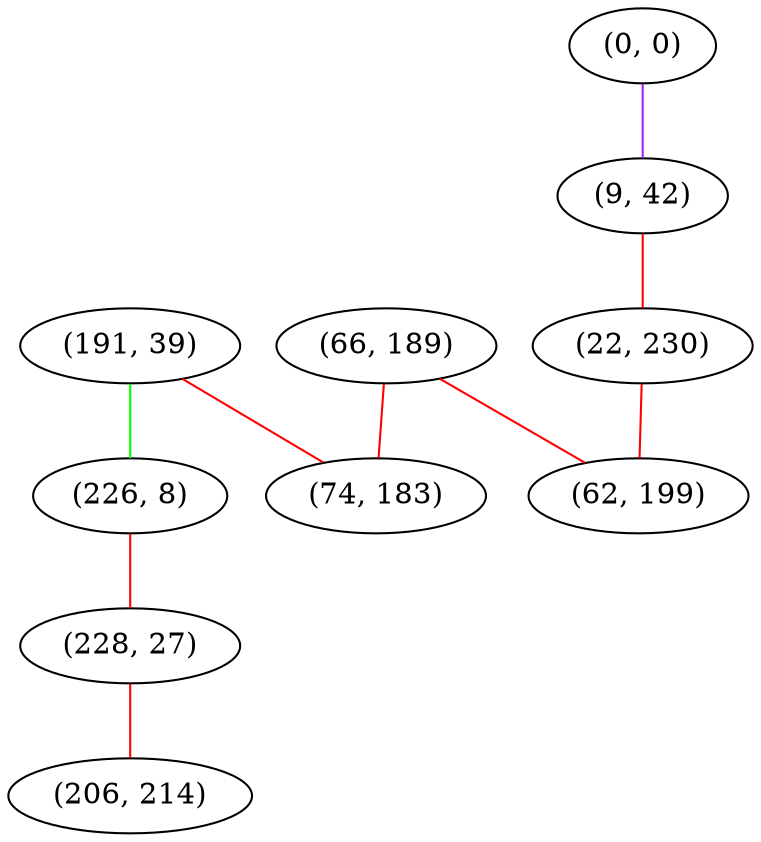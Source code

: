graph "" {
"(66, 189)";
"(0, 0)";
"(191, 39)";
"(226, 8)";
"(228, 27)";
"(9, 42)";
"(22, 230)";
"(74, 183)";
"(62, 199)";
"(206, 214)";
"(66, 189)" -- "(74, 183)"  [color=red, key=0, weight=1];
"(66, 189)" -- "(62, 199)"  [color=red, key=0, weight=1];
"(0, 0)" -- "(9, 42)"  [color=purple, key=0, weight=4];
"(191, 39)" -- "(74, 183)"  [color=red, key=0, weight=1];
"(191, 39)" -- "(226, 8)"  [color=green, key=0, weight=2];
"(226, 8)" -- "(228, 27)"  [color=red, key=0, weight=1];
"(228, 27)" -- "(206, 214)"  [color=red, key=0, weight=1];
"(9, 42)" -- "(22, 230)"  [color=red, key=0, weight=1];
"(22, 230)" -- "(62, 199)"  [color=red, key=0, weight=1];
}
